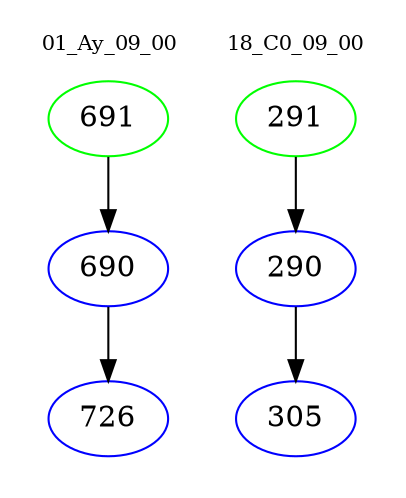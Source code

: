 digraph{
subgraph cluster_0 {
color = white
label = "01_Ay_09_00";
fontsize=10;
T0_691 [label="691", color="green"]
T0_691 -> T0_690 [color="black"]
T0_690 [label="690", color="blue"]
T0_690 -> T0_726 [color="black"]
T0_726 [label="726", color="blue"]
}
subgraph cluster_1 {
color = white
label = "18_C0_09_00";
fontsize=10;
T1_291 [label="291", color="green"]
T1_291 -> T1_290 [color="black"]
T1_290 [label="290", color="blue"]
T1_290 -> T1_305 [color="black"]
T1_305 [label="305", color="blue"]
}
}
